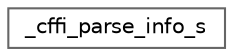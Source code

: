 digraph "Graphical Class Hierarchy"
{
 // LATEX_PDF_SIZE
  bgcolor="transparent";
  edge [fontname=Helvetica,fontsize=10,labelfontname=Helvetica,labelfontsize=10];
  node [fontname=Helvetica,fontsize=10,shape=box,height=0.2,width=0.4];
  rankdir="LR";
  Node0 [id="Node000000",label="_cffi_parse_info_s",height=0.2,width=0.4,color="grey40", fillcolor="white", style="filled",URL="$struct__cffi__parse__info__s.html",tooltip=" "];
}
